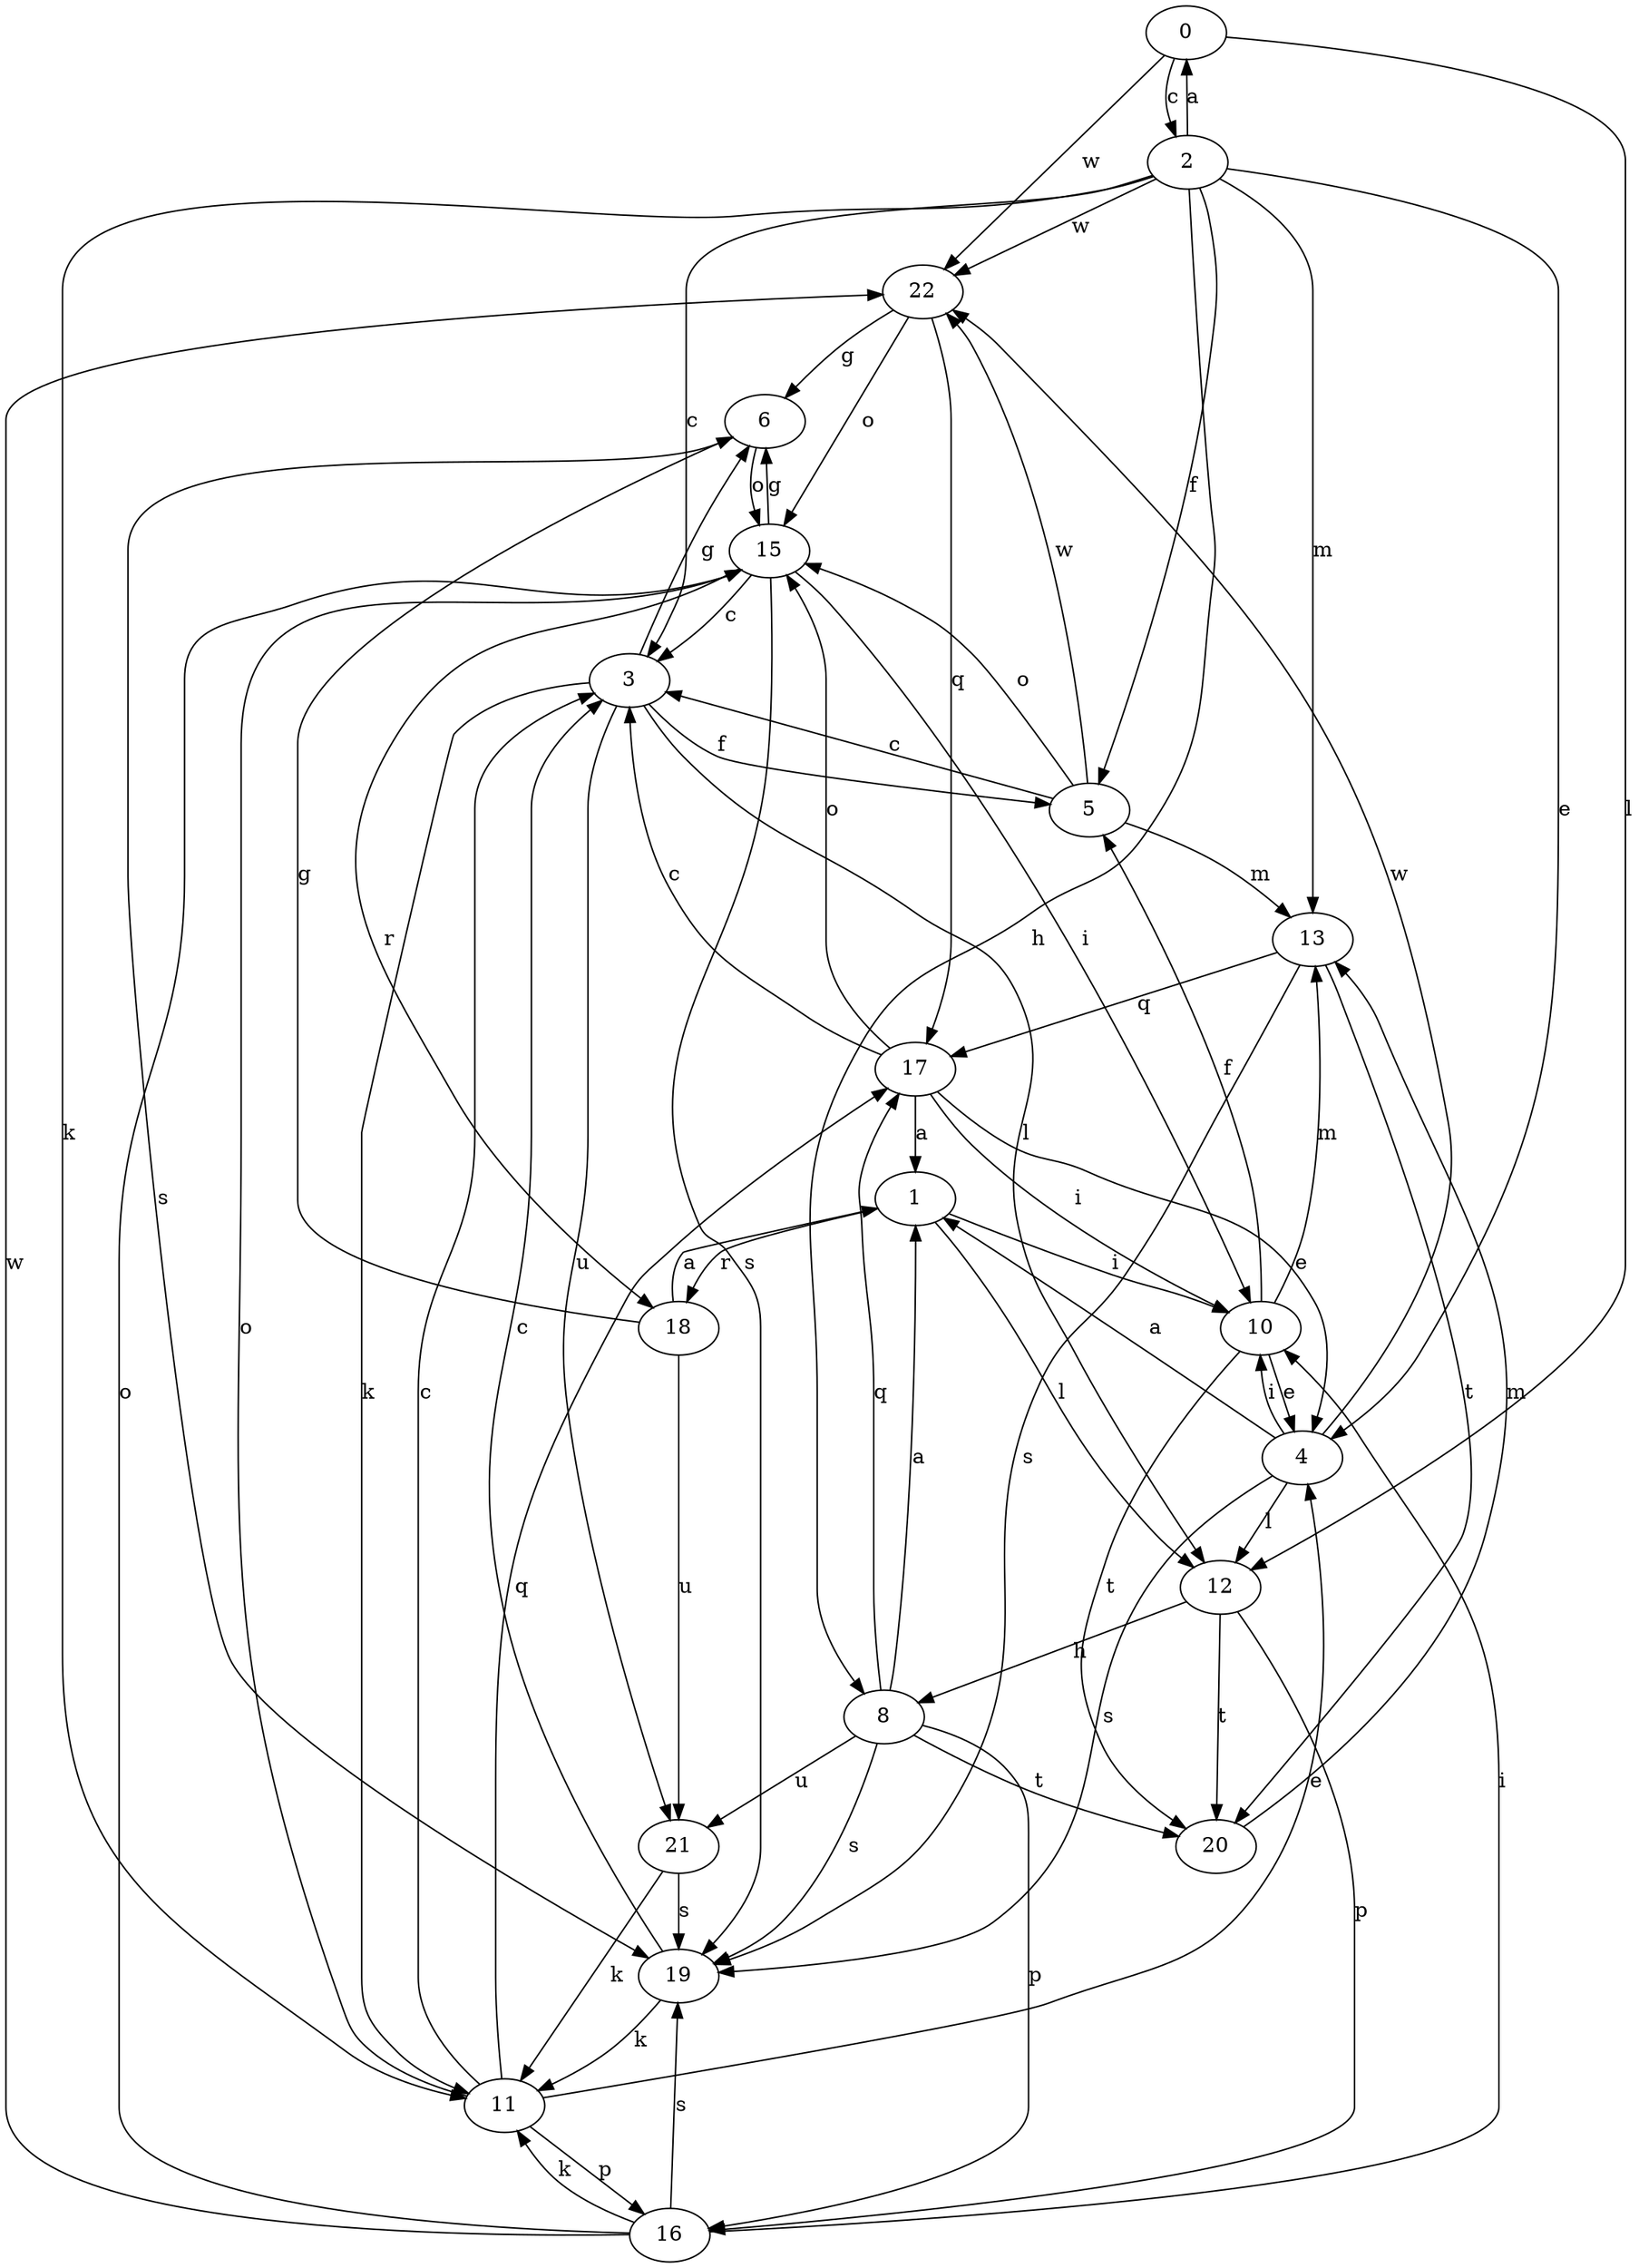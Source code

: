 strict digraph  {
0;
1;
2;
3;
4;
5;
6;
8;
10;
11;
12;
13;
15;
16;
17;
18;
19;
20;
21;
22;
0 -> 2  [label=c];
0 -> 12  [label=l];
0 -> 22  [label=w];
1 -> 10  [label=i];
1 -> 12  [label=l];
1 -> 18  [label=r];
2 -> 0  [label=a];
2 -> 3  [label=c];
2 -> 4  [label=e];
2 -> 5  [label=f];
2 -> 8  [label=h];
2 -> 11  [label=k];
2 -> 13  [label=m];
2 -> 22  [label=w];
3 -> 5  [label=f];
3 -> 6  [label=g];
3 -> 11  [label=k];
3 -> 12  [label=l];
3 -> 21  [label=u];
4 -> 1  [label=a];
4 -> 10  [label=i];
4 -> 12  [label=l];
4 -> 19  [label=s];
4 -> 22  [label=w];
5 -> 3  [label=c];
5 -> 13  [label=m];
5 -> 15  [label=o];
5 -> 22  [label=w];
6 -> 15  [label=o];
6 -> 19  [label=s];
8 -> 1  [label=a];
8 -> 16  [label=p];
8 -> 17  [label=q];
8 -> 19  [label=s];
8 -> 20  [label=t];
8 -> 21  [label=u];
10 -> 4  [label=e];
10 -> 5  [label=f];
10 -> 13  [label=m];
10 -> 20  [label=t];
11 -> 3  [label=c];
11 -> 4  [label=e];
11 -> 15  [label=o];
11 -> 16  [label=p];
11 -> 17  [label=q];
12 -> 8  [label=h];
12 -> 16  [label=p];
12 -> 20  [label=t];
13 -> 17  [label=q];
13 -> 19  [label=s];
13 -> 20  [label=t];
15 -> 3  [label=c];
15 -> 6  [label=g];
15 -> 10  [label=i];
15 -> 18  [label=r];
15 -> 19  [label=s];
16 -> 10  [label=i];
16 -> 11  [label=k];
16 -> 15  [label=o];
16 -> 19  [label=s];
16 -> 22  [label=w];
17 -> 1  [label=a];
17 -> 3  [label=c];
17 -> 4  [label=e];
17 -> 10  [label=i];
17 -> 15  [label=o];
18 -> 1  [label=a];
18 -> 6  [label=g];
18 -> 21  [label=u];
19 -> 3  [label=c];
19 -> 11  [label=k];
20 -> 13  [label=m];
21 -> 11  [label=k];
21 -> 19  [label=s];
22 -> 6  [label=g];
22 -> 15  [label=o];
22 -> 17  [label=q];
}
